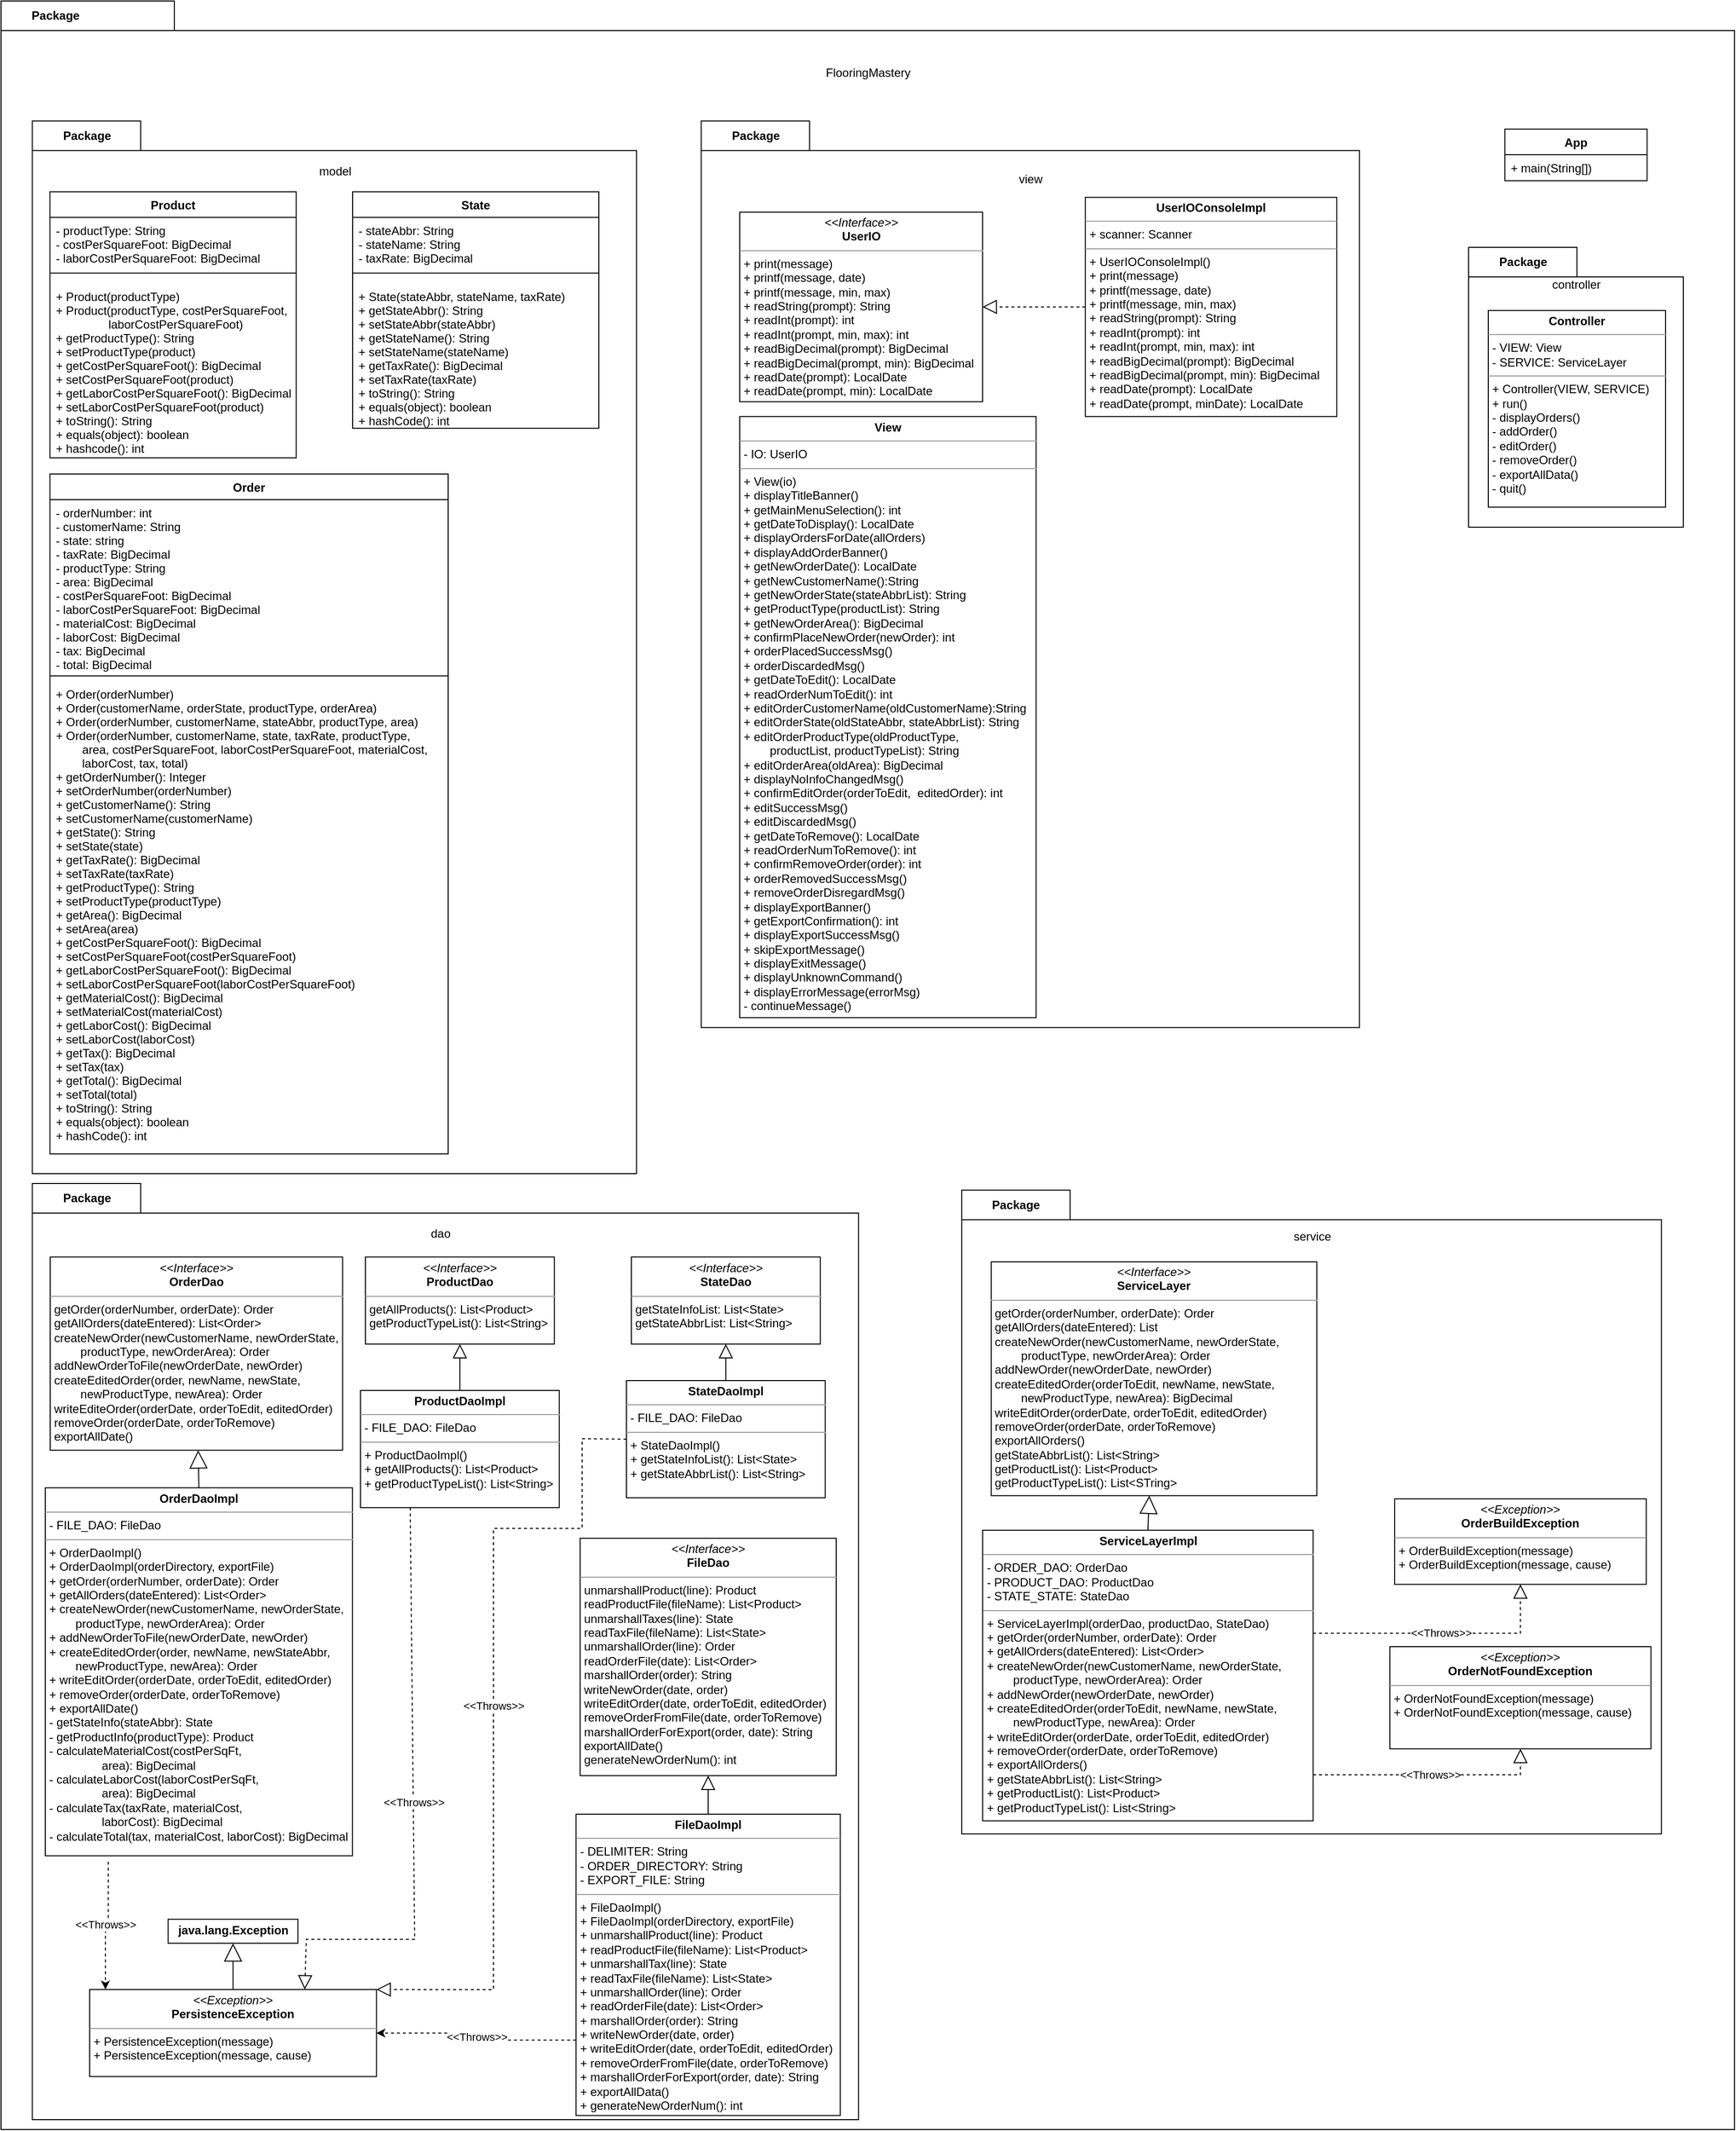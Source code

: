 <mxfile version="20.5.3" type="device"><diagram id="C5RBs43oDa-KdzZeNtuy" name="Page-1"><mxGraphModel dx="1662" dy="762" grid="1" gridSize="10" guides="1" tooltips="1" connect="1" arrows="1" fold="1" page="1" pageScale="1" pageWidth="827" pageHeight="1169" math="0" shadow="0"><root><mxCell id="WIyWlLk6GJQsqaUBKTNV-0"/><mxCell id="WIyWlLk6GJQsqaUBKTNV-1" parent="WIyWlLk6GJQsqaUBKTNV-0"/><mxCell id="1V4zjzNxMFrO4OvkbD2l-1" value="Package" style="shape=folder;fontStyle=1;tabWidth=110;tabHeight=30;tabPosition=left;html=1;boundedLbl=1;labelInHeader=1;container=1;collapsible=0;" parent="WIyWlLk6GJQsqaUBKTNV-1" vertex="1"><mxGeometry x="470" width="1760" height="2160" as="geometry"/></mxCell><mxCell id="1V4zjzNxMFrO4OvkbD2l-2" value="FlooringMastery" style="html=1;strokeColor=none;resizeWidth=1;resizeHeight=1;fillColor=none;part=1;connectable=0;allowArrows=0;deletable=0;" parent="1V4zjzNxMFrO4OvkbD2l-1" vertex="1"><mxGeometry width="1760.0" height="85.545" relative="1" as="geometry"><mxPoint y="30" as="offset"/></mxGeometry></mxCell><mxCell id="dpJBB5l33I8V3rKMYFPs-13" value="Package" style="shape=folder;fontStyle=1;tabWidth=110;tabHeight=30;tabPosition=left;html=1;boundedLbl=1;labelInHeader=1;container=1;collapsible=0;" parent="1V4zjzNxMFrO4OvkbD2l-1" vertex="1"><mxGeometry x="31.81" y="121.69" width="613.42" height="1068.31" as="geometry"/></mxCell><mxCell id="dpJBB5l33I8V3rKMYFPs-14" value="model" style="html=1;strokeColor=none;resizeWidth=1;resizeHeight=1;fillColor=none;part=1;connectable=0;allowArrows=0;deletable=0;" parent="dpJBB5l33I8V3rKMYFPs-13" vertex="1"><mxGeometry width="613.42" height="42.732" relative="1" as="geometry"><mxPoint y="30" as="offset"/></mxGeometry></mxCell><mxCell id="dpJBB5l33I8V3rKMYFPs-31" value="Order" style="swimlane;fontStyle=1;align=center;verticalAlign=top;childLayout=stackLayout;horizontal=1;startSize=26;horizontalStack=0;resizeParent=1;resizeParentMax=0;resizeLast=0;collapsible=1;marginBottom=0;" parent="dpJBB5l33I8V3rKMYFPs-13" vertex="1"><mxGeometry x="17.912" y="358.315" width="404.3" height="690.004" as="geometry"/></mxCell><mxCell id="dpJBB5l33I8V3rKMYFPs-32" value="- orderNumber: int&#10;- customerName: String&#10;- state: string&#10;- taxRate: BigDecimal&#10;- productType: String&#10;- area: BigDecimal&#10;- costPerSquareFoot: BigDecimal&#10;- laborCostPerSquareFoot: BigDecimal&#10;- materialCost: BigDecimal&#10;- laborCost: BigDecimal&#10;- tax: BigDecimal&#10;- total: BigDecimal" style="text;strokeColor=none;fillColor=none;align=left;verticalAlign=top;spacingLeft=4;spacingRight=4;overflow=hidden;rotatable=0;points=[[0,0.5],[1,0.5]];portConstraint=eastwest;" parent="dpJBB5l33I8V3rKMYFPs-31" vertex="1"><mxGeometry y="26" width="404.3" height="174" as="geometry"/></mxCell><mxCell id="dpJBB5l33I8V3rKMYFPs-33" value="" style="line;strokeWidth=1;fillColor=none;align=left;verticalAlign=middle;spacingTop=-1;spacingLeft=3;spacingRight=3;rotatable=0;labelPosition=right;points=[];portConstraint=eastwest;strokeColor=inherit;" parent="dpJBB5l33I8V3rKMYFPs-31" vertex="1"><mxGeometry y="200" width="404.3" height="9.824" as="geometry"/></mxCell><mxCell id="dpJBB5l33I8V3rKMYFPs-34" value="+ Order(orderNumber)&#10;+ Order(customerName, orderState, productType, orderArea)&#10;+ Order(orderNumber, customerName, stateAbbr, productType, area)&#10;+ Order(orderNumber, customerName, state, taxRate, productType,&#10;        area, costPerSquareFoot, laborCostPerSquareFoot, materialCost,&#10;        laborCost, tax, total)&#10;+ getOrderNumber(): Integer&#10;+ setOrderNumber(orderNumber)&#10;+ getCustomerName(): String&#10;+ setCustomerName(customerName)&#10;+ getState(): String&#10;+ setState(state)&#10;+ getTaxRate(): BigDecimal&#10;+ setTaxRate(taxRate)&#10;+ getProductType(): String&#10;+ setProductType(productType)&#10;+ getArea(): BigDecimal&#10;+ setArea(area)&#10;+ getCostPerSquareFoot(): BigDecimal&#10;+ setCostPerSquareFoot(costPerSquareFoot)&#10;+ getLaborCostPerSquareFoot(): BigDecimal&#10;+ setLaborCostPerSquareFoot(laborCostPerSquareFoot)&#10;+ getMaterialCost(): BigDecimal&#10;+ setMaterialCost(materialCost)&#10;+ getLaborCost(): BigDecimal&#10;+ setLaborCost(laborCost)&#10;+ getTax(): BigDecimal&#10;+ setTax(tax)&#10;+ getTotal(): BigDecimal&#10;+ setTotal(total)&#10;+ toString(): String&#10;+ equals(object): boolean&#10;+ hashCode(): int" style="text;strokeColor=none;fillColor=none;align=left;verticalAlign=top;spacingLeft=4;spacingRight=4;overflow=hidden;rotatable=0;points=[[0,0.5],[1,0.5]];portConstraint=eastwest;" parent="dpJBB5l33I8V3rKMYFPs-31" vertex="1"><mxGeometry y="209.824" width="404.3" height="480.18" as="geometry"/></mxCell><mxCell id="VklOxyZnxoBO349a5FuV-5" value="Product" style="swimlane;fontStyle=1;align=center;verticalAlign=top;childLayout=stackLayout;horizontal=1;startSize=26;horizontalStack=0;resizeParent=1;resizeParentMax=0;resizeLast=0;collapsible=1;marginBottom=0;" vertex="1" parent="dpJBB5l33I8V3rKMYFPs-13"><mxGeometry x="17.911" y="71.963" width="250" height="269.996" as="geometry"/></mxCell><mxCell id="VklOxyZnxoBO349a5FuV-6" value="- productType: String&#10;- costPerSquareFoot: BigDecimal&#10;- laborCostPerSquareFoot: BigDecimal" style="text;strokeColor=none;fillColor=none;align=left;verticalAlign=top;spacingLeft=4;spacingRight=4;overflow=hidden;rotatable=0;points=[[0,0.5],[1,0.5]];portConstraint=eastwest;" vertex="1" parent="VklOxyZnxoBO349a5FuV-5"><mxGeometry y="26" width="250" height="46.353" as="geometry"/></mxCell><mxCell id="VklOxyZnxoBO349a5FuV-7" value="" style="line;strokeWidth=1;fillColor=none;align=left;verticalAlign=middle;spacingTop=-1;spacingLeft=3;spacingRight=3;rotatable=0;labelPosition=right;points=[];portConstraint=eastwest;strokeColor=inherit;" vertex="1" parent="VklOxyZnxoBO349a5FuV-5"><mxGeometry y="72.353" width="250" height="20.353" as="geometry"/></mxCell><mxCell id="VklOxyZnxoBO349a5FuV-8" value="+ Product(productType)&#10;+ Product(productType, costPerSquareFoot,&#10;                laborCostPerSquareFoot)&#10;+ getProductType(): String&#10;+ setProductType(product)&#10;+ getCostPerSquareFoot(): BigDecimal&#10;+ setCostPerSquareFoot(product)&#10;+ getLaborCostPerSquareFoot(): BigDecimal&#10;+ setLaborCostPerSquareFoot(product)&#10;+ toString(): String&#10;+ equals(object): boolean&#10;+ hashcode(): int" style="text;strokeColor=none;fillColor=none;align=left;verticalAlign=top;spacingLeft=4;spacingRight=4;overflow=hidden;rotatable=0;points=[[0,0.5],[1,0.5]];portConstraint=eastwest;" vertex="1" parent="VklOxyZnxoBO349a5FuV-5"><mxGeometry y="92.706" width="250" height="177.29" as="geometry"/></mxCell><mxCell id="VklOxyZnxoBO349a5FuV-9" value="State" style="swimlane;fontStyle=1;align=center;verticalAlign=top;childLayout=stackLayout;horizontal=1;startSize=26;horizontalStack=0;resizeParent=1;resizeParentMax=0;resizeLast=0;collapsible=1;marginBottom=0;" vertex="1" parent="dpJBB5l33I8V3rKMYFPs-13"><mxGeometry x="325.193" y="71.963" width="250" height="239.996" as="geometry"/></mxCell><mxCell id="VklOxyZnxoBO349a5FuV-10" value="- stateAbbr: String&#10;- stateName: String&#10;- taxRate: BigDecimal" style="text;strokeColor=none;fillColor=none;align=left;verticalAlign=top;spacingLeft=4;spacingRight=4;overflow=hidden;rotatable=0;points=[[0,0.5],[1,0.5]];portConstraint=eastwest;" vertex="1" parent="VklOxyZnxoBO349a5FuV-9"><mxGeometry y="26" width="250" height="46.353" as="geometry"/></mxCell><mxCell id="VklOxyZnxoBO349a5FuV-11" value="" style="line;strokeWidth=1;fillColor=none;align=left;verticalAlign=middle;spacingTop=-1;spacingLeft=3;spacingRight=3;rotatable=0;labelPosition=right;points=[];portConstraint=eastwest;strokeColor=inherit;" vertex="1" parent="VklOxyZnxoBO349a5FuV-9"><mxGeometry y="72.353" width="250" height="20.353" as="geometry"/></mxCell><mxCell id="VklOxyZnxoBO349a5FuV-12" value="+ State(stateAbbr, stateName, taxRate)&#10;+ getStateAbbr(): String&#10;+ setStateAbbr(stateAbbr)&#10;+ getStateName(): String&#10;+ setStateName(stateName)&#10;+ getTaxRate(): BigDecimal&#10;+ setTaxRate(taxRate)&#10;+ toString(): String&#10;+ equals(object): boolean&#10;+ hashCode(): int" style="text;strokeColor=none;fillColor=none;align=left;verticalAlign=top;spacingLeft=4;spacingRight=4;overflow=hidden;rotatable=0;points=[[0,0.5],[1,0.5]];portConstraint=eastwest;" vertex="1" parent="VklOxyZnxoBO349a5FuV-9"><mxGeometry y="92.706" width="250" height="147.29" as="geometry"/></mxCell><mxCell id="dpJBB5l33I8V3rKMYFPs-35" value="App" style="swimlane;fontStyle=1;align=center;verticalAlign=top;childLayout=stackLayout;horizontal=1;startSize=26;horizontalStack=0;resizeParent=1;resizeParentMax=0;resizeLast=0;collapsible=1;marginBottom=0;" parent="1V4zjzNxMFrO4OvkbD2l-1" vertex="1"><mxGeometry x="1526.815" y="130.001" width="144.41" height="52.366" as="geometry"/></mxCell><mxCell id="dpJBB5l33I8V3rKMYFPs-38" value="+ main(String[])" style="text;strokeColor=none;fillColor=none;align=left;verticalAlign=top;spacingLeft=4;spacingRight=4;overflow=hidden;rotatable=0;points=[[0,0.5],[1,0.5]];portConstraint=eastwest;" parent="dpJBB5l33I8V3rKMYFPs-35" vertex="1"><mxGeometry y="26" width="144.41" height="26.366" as="geometry"/></mxCell><mxCell id="dpJBB5l33I8V3rKMYFPs-27" value="Package" style="shape=folder;fontStyle=1;tabWidth=110;tabHeight=30;tabPosition=left;html=1;boundedLbl=1;labelInHeader=1;container=1;collapsible=0;" parent="1V4zjzNxMFrO4OvkbD2l-1" vertex="1"><mxGeometry x="1490" y="250" width="218.05" height="283.94" as="geometry"/></mxCell><mxCell id="dpJBB5l33I8V3rKMYFPs-28" value="controller" style="html=1;strokeColor=none;resizeWidth=1;resizeHeight=1;fillColor=none;part=1;connectable=0;allowArrows=0;deletable=0;" parent="dpJBB5l33I8V3rKMYFPs-27" vertex="1"><mxGeometry width="218.05" height="15.558" relative="1" as="geometry"><mxPoint y="30" as="offset"/></mxGeometry></mxCell><mxCell id="1V4zjzNxMFrO4OvkbD2l-0" value="&lt;p style=&quot;margin:0px;margin-top:4px;text-align:center;&quot;&gt;&lt;b&gt;Controller&lt;/b&gt;&lt;/p&gt;&lt;hr size=&quot;1&quot;&gt;&lt;p style=&quot;margin:0px;margin-left:4px;&quot;&gt;- VIEW: View&lt;/p&gt;&lt;p style=&quot;margin:0px;margin-left:4px;&quot;&gt;- SERVICE: ServiceLayer&lt;/p&gt;&lt;hr size=&quot;1&quot;&gt;&lt;p style=&quot;margin:0px;margin-left:4px;&quot;&gt;&lt;span style=&quot;background-color: initial;&quot;&gt;+ Controller(VIEW, SERVICE)&lt;/span&gt;&lt;br&gt;&lt;/p&gt;&lt;p style=&quot;margin:0px;margin-left:4px;&quot;&gt;+ run()&lt;/p&gt;&lt;p style=&quot;margin:0px;margin-left:4px;&quot;&gt;- displayOrders()&lt;/p&gt;&lt;p style=&quot;margin:0px;margin-left:4px;&quot;&gt;- addOrder()&lt;/p&gt;&lt;p style=&quot;margin:0px;margin-left:4px;&quot;&gt;- editOrder()&lt;/p&gt;&lt;p style=&quot;margin:0px;margin-left:4px;&quot;&gt;- removeOrder()&lt;/p&gt;&lt;p style=&quot;margin:0px;margin-left:4px;&quot;&gt;- exportAllData()&lt;/p&gt;&lt;p style=&quot;margin:0px;margin-left:4px;&quot;&gt;- quit()&lt;/p&gt;" style="verticalAlign=top;align=left;overflow=fill;fontSize=12;fontFamily=Helvetica;html=1;" parent="dpJBB5l33I8V3rKMYFPs-27" vertex="1"><mxGeometry x="20" y="64.12" width="180" height="199.54" as="geometry"/></mxCell><mxCell id="dpJBB5l33I8V3rKMYFPs-25" value="Package" style="shape=folder;fontStyle=1;tabWidth=110;tabHeight=30;tabPosition=left;html=1;boundedLbl=1;labelInHeader=1;container=1;collapsible=0;" parent="1V4zjzNxMFrO4OvkbD2l-1" vertex="1"><mxGeometry x="710.887" y="121.69" width="668.354" height="920" as="geometry"/></mxCell><mxCell id="dpJBB5l33I8V3rKMYFPs-26" value="view" style="html=1;strokeColor=none;resizeWidth=1;resizeHeight=1;fillColor=none;part=1;connectable=0;allowArrows=0;deletable=0;" parent="dpJBB5l33I8V3rKMYFPs-25" vertex="1"><mxGeometry width="668.354" height="58.974" relative="1" as="geometry"><mxPoint y="30" as="offset"/></mxGeometry></mxCell><mxCell id="dpJBB5l33I8V3rKMYFPs-49" value="&lt;p style=&quot;margin:0px;margin-top:4px;text-align:center;&quot;&gt;&lt;i&gt;&amp;lt;&amp;lt;Interface&amp;gt;&amp;gt;&lt;/i&gt;&lt;br&gt;&lt;b&gt;UserIO&lt;/b&gt;&lt;/p&gt;&lt;hr size=&quot;1&quot;&gt;&lt;p style=&quot;margin:0px;margin-left:4px;&quot;&gt;+ print(message)&lt;/p&gt;&lt;p style=&quot;margin:0px;margin-left:4px;&quot;&gt;+ printf(message, date)&lt;/p&gt;&lt;p style=&quot;margin:0px;margin-left:4px;&quot;&gt;+ printf(message, min, max)&lt;/p&gt;&lt;p style=&quot;margin:0px;margin-left:4px;&quot;&gt;+ readString(prompt): String&lt;/p&gt;&lt;p style=&quot;margin:0px;margin-left:4px;&quot;&gt;+ readInt(prompt): int&lt;/p&gt;&lt;p style=&quot;margin:0px;margin-left:4px;&quot;&gt;+ readInt(prompt, min, max): int&lt;/p&gt;&lt;p style=&quot;margin:0px;margin-left:4px;&quot;&gt;+ readBigDecimal(prompt): BigDecimal&lt;/p&gt;&lt;p style=&quot;margin:0px;margin-left:4px;&quot;&gt;+ readBigDecimal(prompt, min): BigDecimal&lt;/p&gt;&lt;p style=&quot;margin:0px;margin-left:4px;&quot;&gt;+ readDate(prompt): LocalDate&lt;/p&gt;&lt;p style=&quot;margin:0px;margin-left:4px;&quot;&gt;+ readDate(prompt, min): LocalDate&lt;/p&gt;" style="verticalAlign=top;align=left;overflow=fill;fontSize=12;fontFamily=Helvetica;html=1;" parent="dpJBB5l33I8V3rKMYFPs-25" vertex="1"><mxGeometry x="39.11" y="92.59" width="246.58" height="192.41" as="geometry"/></mxCell><mxCell id="dpJBB5l33I8V3rKMYFPs-50" value="&lt;p style=&quot;margin:0px;margin-top:4px;text-align:center;&quot;&gt;&lt;b&gt;UserIOConsoleImpl&lt;/b&gt;&lt;/p&gt;&lt;hr size=&quot;1&quot;&gt;&lt;p style=&quot;margin:0px;margin-left:4px;&quot;&gt;+ scanner: Scanner&lt;/p&gt;&lt;hr size=&quot;1&quot;&gt;&lt;p style=&quot;margin:0px;margin-left:4px;&quot;&gt;+ UserIOConsoleImpl()&lt;/p&gt;&lt;p style=&quot;margin:0px;margin-left:4px;&quot;&gt;+ print(message)&lt;/p&gt;&lt;p style=&quot;margin:0px;margin-left:4px;&quot;&gt;+ printf(message, date)&lt;/p&gt;&lt;p style=&quot;margin:0px;margin-left:4px;&quot;&gt;+ printf(message, min, max)&lt;/p&gt;&lt;p style=&quot;margin:0px;margin-left:4px;&quot;&gt;+ readString(prompt): String&lt;/p&gt;&lt;p style=&quot;margin:0px;margin-left:4px;&quot;&gt;+&amp;nbsp;&lt;span style=&quot;background-color: initial;&quot;&gt;readInt(prompt): int&lt;/span&gt;&lt;/p&gt;&lt;p style=&quot;margin: 0px 0px 0px 4px;&quot;&gt;+ readInt(prompt, min, max): int&lt;/p&gt;&lt;p style=&quot;margin: 0px 0px 0px 4px;&quot;&gt;+ readBigDecimal(prompt): BigDecimal&lt;/p&gt;&lt;p style=&quot;margin: 0px 0px 0px 4px;&quot;&gt;+ readBigDecimal(prompt, min): BigDecimal&lt;/p&gt;&lt;p style=&quot;margin: 0px 0px 0px 4px;&quot;&gt;+ readDate(prompt): LocalDate&lt;/p&gt;&lt;p style=&quot;margin: 0px 0px 0px 4px;&quot;&gt;+ readDate(prompt, minDate): LocalDate&lt;/p&gt;" style="verticalAlign=top;align=left;overflow=fill;fontSize=12;fontFamily=Helvetica;html=1;" parent="dpJBB5l33I8V3rKMYFPs-25" vertex="1"><mxGeometry x="390" y="77.59" width="255.31" height="222.41" as="geometry"/></mxCell><mxCell id="dpJBB5l33I8V3rKMYFPs-51" value="&lt;p style=&quot;margin:0px;margin-top:4px;text-align:center;&quot;&gt;&lt;b&gt;View&lt;/b&gt;&lt;/p&gt;&lt;hr size=&quot;1&quot;&gt;&lt;p style=&quot;margin:0px;margin-left:4px;&quot;&gt;- IO: UserIO&lt;/p&gt;&lt;hr size=&quot;1&quot;&gt;&lt;p style=&quot;margin:0px;margin-left:4px;&quot;&gt;+ View(io)&lt;/p&gt;&lt;p style=&quot;margin:0px;margin-left:4px;&quot;&gt;+ displayTitleBanner()&lt;/p&gt;&lt;p style=&quot;margin:0px;margin-left:4px;&quot;&gt;+ getMainMenuSelection(): int&lt;/p&gt;&lt;p style=&quot;margin:0px;margin-left:4px;&quot;&gt;+ getDateToDisplay(): LocalDate&lt;/p&gt;&lt;p style=&quot;margin:0px;margin-left:4px;&quot;&gt;+ displayOrdersForDate(allOrders)&lt;/p&gt;&lt;p style=&quot;margin:0px;margin-left:4px;&quot;&gt;+ displayAddOrderBanner()&lt;/p&gt;&lt;p style=&quot;margin:0px;margin-left:4px;&quot;&gt;+ getNewOrderDate(): LocalDate&lt;/p&gt;&lt;p style=&quot;margin:0px;margin-left:4px;&quot;&gt;+ getNewCustomerName():String&lt;/p&gt;&lt;p style=&quot;margin:0px;margin-left:4px;&quot;&gt;+ getNewOrderState(stateAbbrList): String&lt;/p&gt;&lt;p style=&quot;margin:0px;margin-left:4px;&quot;&gt;+ getProductType(productList): String&lt;/p&gt;&lt;p style=&quot;margin:0px;margin-left:4px;&quot;&gt;+ getNewOrderArea(): BigDecimal&lt;/p&gt;&lt;p style=&quot;margin:0px;margin-left:4px;&quot;&gt;+ confirmPlaceNewOrder(newOrder): int&lt;/p&gt;&lt;p style=&quot;margin:0px;margin-left:4px;&quot;&gt;+ orderPlacedSuccessMsg()&lt;/p&gt;&lt;p style=&quot;margin:0px;margin-left:4px;&quot;&gt;+ orderDiscardedMsg()&lt;/p&gt;&lt;p style=&quot;margin:0px;margin-left:4px;&quot;&gt;+ getDateToEdit(): LocalDate&lt;/p&gt;&lt;p style=&quot;margin:0px;margin-left:4px;&quot;&gt;+ readOrderNumToEdit(): int&lt;/p&gt;&lt;p style=&quot;margin:0px;margin-left:4px;&quot;&gt;+ editOrderCustomerName(oldCustomerName):String&lt;/p&gt;&lt;p style=&quot;margin:0px;margin-left:4px;&quot;&gt;+ editOrderState(oldStateAbbr, stateAbbrList): String&lt;/p&gt;&lt;p style=&quot;margin:0px;margin-left:4px;&quot;&gt;+ editOrderProductType(oldProductType,&lt;/p&gt;&lt;p style=&quot;margin:0px;margin-left:4px;&quot;&gt;&lt;span style=&quot;white-space: pre;&quot;&gt;&#9;&lt;/span&gt;productList, productTypeList): String&lt;/p&gt;&lt;p style=&quot;margin:0px;margin-left:4px;&quot;&gt;+ editOrderArea(oldArea): BigDecimal&lt;/p&gt;&lt;p style=&quot;margin:0px;margin-left:4px;&quot;&gt;+ displayNoInfoChangedMsg()&lt;/p&gt;&lt;p style=&quot;margin:0px;margin-left:4px;&quot;&gt;+ confirmEditOrder(orderToEdit,&amp;nbsp; editedOrder): int&lt;/p&gt;&lt;p style=&quot;margin:0px;margin-left:4px;&quot;&gt;+ editSuccessMsg()&lt;/p&gt;&lt;p style=&quot;margin:0px;margin-left:4px;&quot;&gt;+ editDiscardedMsg()&lt;/p&gt;&lt;p style=&quot;margin:0px;margin-left:4px;&quot;&gt;+ getDateToRemove(): LocalDate&lt;/p&gt;&lt;p style=&quot;margin:0px;margin-left:4px;&quot;&gt;+ readOrderNumToRemove(): int&lt;/p&gt;&lt;p style=&quot;margin:0px;margin-left:4px;&quot;&gt;+ confirmRemoveOrder(order): int&lt;/p&gt;&lt;p style=&quot;margin:0px;margin-left:4px;&quot;&gt;+ orderRemovedSuccessMsg()&lt;/p&gt;&lt;p style=&quot;margin:0px;margin-left:4px;&quot;&gt;+ removeOrderDisregardMsg()&lt;/p&gt;&lt;p style=&quot;margin:0px;margin-left:4px;&quot;&gt;+ displayExportBanner()&lt;/p&gt;&lt;p style=&quot;margin:0px;margin-left:4px;&quot;&gt;+ getExportConfirmation(): int&lt;/p&gt;&lt;p style=&quot;margin:0px;margin-left:4px;&quot;&gt;+ displayExportSuccessMsg()&lt;/p&gt;&lt;p style=&quot;margin:0px;margin-left:4px;&quot;&gt;+ skipExportMessage()&lt;/p&gt;&lt;p style=&quot;margin:0px;margin-left:4px;&quot;&gt;+ displayExitMessage()&lt;/p&gt;&lt;p style=&quot;margin:0px;margin-left:4px;&quot;&gt;+ displayUnknownCommand()&lt;/p&gt;&lt;p style=&quot;margin:0px;margin-left:4px;&quot;&gt;+ displayErrorMessage(errorMsg)&lt;/p&gt;&lt;p style=&quot;margin:0px;margin-left:4px;&quot;&gt;- continueMessage()&lt;/p&gt;" style="verticalAlign=top;align=left;overflow=fill;fontSize=12;fontFamily=Helvetica;html=1;" parent="dpJBB5l33I8V3rKMYFPs-25" vertex="1"><mxGeometry x="39.11" y="300" width="300.89" height="610" as="geometry"/></mxCell><mxCell id="dpJBB5l33I8V3rKMYFPs-53" value="" style="endArrow=block;dashed=1;endFill=0;endSize=12;html=1;rounded=0;exitX=0;exitY=0.5;exitDx=0;exitDy=0;entryX=1;entryY=0.5;entryDx=0;entryDy=0;" parent="dpJBB5l33I8V3rKMYFPs-25" source="dpJBB5l33I8V3rKMYFPs-50" target="dpJBB5l33I8V3rKMYFPs-49" edge="1"><mxGeometry width="160" relative="1" as="geometry"><mxPoint x="167.089" y="731.282" as="sourcePoint"/><mxPoint x="308.471" y="731.282" as="targetPoint"/></mxGeometry></mxCell><mxCell id="dpJBB5l33I8V3rKMYFPs-29" value="Package" style="shape=folder;fontStyle=1;tabWidth=110;tabHeight=30;tabPosition=left;html=1;boundedLbl=1;labelInHeader=1;container=1;collapsible=0;" parent="1V4zjzNxMFrO4OvkbD2l-1" vertex="1"><mxGeometry x="975.422" y="1206.76" width="710.361" height="653.24" as="geometry"/></mxCell><mxCell id="dpJBB5l33I8V3rKMYFPs-30" value="service" style="html=1;strokeColor=none;resizeWidth=1;resizeHeight=1;fillColor=none;part=1;connectable=0;allowArrows=0;deletable=0;" parent="dpJBB5l33I8V3rKMYFPs-29" vertex="1"><mxGeometry width="710.361" height="33.499" relative="1" as="geometry"><mxPoint y="30" as="offset"/></mxGeometry></mxCell><mxCell id="eg_s5a26Er5TcP3OCNVV-35" value="&lt;p style=&quot;margin:0px;margin-top:4px;text-align:center;&quot;&gt;&lt;i&gt;&amp;lt;&amp;lt;Interface&amp;gt;&amp;gt;&lt;/i&gt;&lt;br&gt;&lt;b&gt;ServiceLayer&lt;/b&gt;&lt;/p&gt;&lt;hr size=&quot;1&quot;&gt;&lt;p style=&quot;margin:0px;margin-left:4px;&quot;&gt;getOrder(orderNumber, orderDate): Order&lt;br&gt;&lt;/p&gt;&lt;p style=&quot;margin:0px;margin-left:4px;&quot;&gt;getAllOrders(dateEntered): List&lt;/p&gt;&lt;p style=&quot;margin:0px;margin-left:4px;&quot;&gt;createNewOrder(newCustomerName, newOrderState,&lt;/p&gt;&lt;p style=&quot;margin:0px;margin-left:4px;&quot;&gt;&lt;span style=&quot;white-space: pre;&quot;&gt;&#9;&lt;/span&gt;productType, newOrderArea): Order&lt;br&gt;&lt;/p&gt;&lt;p style=&quot;margin:0px;margin-left:4px;&quot;&gt;addNewOrder(newOrderDate, newOrder)&lt;/p&gt;&lt;p style=&quot;margin:0px;margin-left:4px;&quot;&gt;createEditedOrder(orderToEdit, newName, newState,&lt;/p&gt;&lt;p style=&quot;margin:0px;margin-left:4px;&quot;&gt;&lt;span style=&quot;white-space: pre;&quot;&gt;&#9;&lt;/span&gt;newProductType, newArea): BigDecimal&lt;br&gt;&lt;/p&gt;&lt;p style=&quot;margin:0px;margin-left:4px;&quot;&gt;writeEditOrder(orderDate, orderToEdit, editedOrder)&lt;/p&gt;&lt;p style=&quot;margin:0px;margin-left:4px;&quot;&gt;removeOrder(orderDate, orderToRemove)&lt;/p&gt;&lt;p style=&quot;margin:0px;margin-left:4px;&quot;&gt;exportAllOrders()&lt;/p&gt;&lt;p style=&quot;margin:0px;margin-left:4px;&quot;&gt;getStateAbbrList(): List&amp;lt;String&amp;gt;&lt;/p&gt;&lt;p style=&quot;margin:0px;margin-left:4px;&quot;&gt;getProductList(): List&amp;lt;Product&amp;gt;&lt;/p&gt;&lt;p style=&quot;margin:0px;margin-left:4px;&quot;&gt;getProductTypeList(): List&amp;lt;STring&amp;gt;&lt;/p&gt;" style="verticalAlign=top;align=left;overflow=fill;fontSize=12;fontFamily=Helvetica;html=1;" parent="dpJBB5l33I8V3rKMYFPs-29" vertex="1"><mxGeometry x="29.931" y="72.72" width="330.551" height="237.28" as="geometry"/></mxCell><mxCell id="eg_s5a26Er5TcP3OCNVV-36" value="&lt;p style=&quot;margin:0px;margin-top:4px;text-align:center;&quot;&gt;&lt;b&gt;ServiceLayerImpl&lt;/b&gt;&lt;/p&gt;&lt;hr size=&quot;1&quot;&gt;&lt;p style=&quot;margin:0px;margin-left:4px;&quot;&gt;- ORDER_DAO: OrderDao&lt;/p&gt;&lt;p style=&quot;margin:0px;margin-left:4px;&quot;&gt;- PRODUCT_DAO: ProductDao&lt;/p&gt;&lt;p style=&quot;margin:0px;margin-left:4px;&quot;&gt;- STATE_STATE: StateDao&lt;/p&gt;&lt;hr size=&quot;1&quot;&gt;&lt;p style=&quot;margin:0px;margin-left:4px;&quot;&gt;&lt;span style=&quot;background-color: initial;&quot;&gt;+ ServiceLayerImpl(orderDao, productDao, StateDao)&lt;/span&gt;&lt;/p&gt;&lt;p style=&quot;margin:0px;margin-left:4px;&quot;&gt;+ getOrder(orderNumber, orderDate): Order&lt;/p&gt;&lt;p style=&quot;margin:0px;margin-left:4px;&quot;&gt;+ getAllOrders(dateEntered): List&amp;lt;Order&amp;gt;&lt;/p&gt;&lt;p style=&quot;margin:0px;margin-left:4px;&quot;&gt;+ createNewOrder(newCustomerName, newOrderState,&lt;/p&gt;&lt;p style=&quot;margin:0px;margin-left:4px;&quot;&gt;&lt;span style=&quot;white-space: pre;&quot;&gt;&#9;&lt;/span&gt;productType, newOrderArea): Order&lt;br&gt;&lt;/p&gt;&lt;p style=&quot;margin:0px;margin-left:4px;&quot;&gt;+ addNewOrder(newOrderDate, newOrder)&lt;/p&gt;&lt;p style=&quot;margin:0px;margin-left:4px;&quot;&gt;+ createEditedOrder(orderToEdit, newName, newState,&lt;/p&gt;&lt;p style=&quot;margin:0px;margin-left:4px;&quot;&gt;&lt;span style=&quot;white-space: pre;&quot;&gt;&#9;&lt;/span&gt;newProductType, newArea): Order&lt;br&gt;&lt;/p&gt;&lt;p style=&quot;margin:0px;margin-left:4px;&quot;&gt;+ writeEditOrder(orderDate, orderToEdit, editedOrder)&lt;/p&gt;&lt;p style=&quot;margin:0px;margin-left:4px;&quot;&gt;+ removeOrder(orderDate, orderToRemove)&lt;/p&gt;&lt;p style=&quot;margin:0px;margin-left:4px;&quot;&gt;+ exportAllOrders()&lt;/p&gt;&lt;p style=&quot;margin:0px;margin-left:4px;&quot;&gt;+ getStateAbbrList(): List&amp;lt;String&amp;gt;&lt;/p&gt;&lt;p style=&quot;margin:0px;margin-left:4px;&quot;&gt;+ getProductList(): List&amp;lt;Product&amp;gt;&lt;/p&gt;&lt;p style=&quot;margin:0px;margin-left:4px;&quot;&gt;+ getProductTypeList(): List&amp;lt;String&amp;gt;&lt;/p&gt;" style="verticalAlign=top;align=left;overflow=fill;fontSize=12;fontFamily=Helvetica;html=1;" parent="dpJBB5l33I8V3rKMYFPs-29" vertex="1"><mxGeometry x="21.205" y="345.11" width="335.545" height="294.89" as="geometry"/></mxCell><mxCell id="eg_s5a26Er5TcP3OCNVV-37" value="" style="endArrow=block;endSize=16;endFill=0;html=1;rounded=0;exitX=0.5;exitY=0;exitDx=0;exitDy=0;" parent="dpJBB5l33I8V3rKMYFPs-29" source="eg_s5a26Er5TcP3OCNVV-36" target="eg_s5a26Er5TcP3OCNVV-35" edge="1"><mxGeometry width="160" relative="1" as="geometry"><mxPoint x="516.278" y="324.108" as="sourcePoint"/><mxPoint x="516.278" y="249.199" as="targetPoint"/></mxGeometry></mxCell><mxCell id="VklOxyZnxoBO349a5FuV-0" value="&lt;p style=&quot;margin:0px;margin-top:4px;text-align:center;&quot;&gt;&lt;i&gt;&amp;lt;&amp;lt;Exception&amp;gt;&amp;gt;&lt;/i&gt;&lt;br&gt;&lt;b&gt;OrderBuildException&lt;/b&gt;&lt;br&gt;&lt;/p&gt;&lt;hr size=&quot;1&quot;&gt;&lt;p style=&quot;margin:0px;margin-left:4px;&quot;&gt;+ OrderBuildException(message)&lt;/p&gt;&lt;p style=&quot;margin:0px;margin-left:4px;&quot;&gt;+ OrderBuildException(message, cause)&lt;/p&gt;" style="verticalAlign=top;align=left;overflow=fill;fontSize=12;fontFamily=Helvetica;html=1;" vertex="1" parent="dpJBB5l33I8V3rKMYFPs-29"><mxGeometry x="439.523" y="313.24" width="255.423" height="86.76" as="geometry"/></mxCell><mxCell id="VklOxyZnxoBO349a5FuV-1" value="&lt;p style=&quot;margin:0px;margin-top:4px;text-align:center;&quot;&gt;&lt;i&gt;&amp;lt;&amp;lt;Exception&amp;gt;&amp;gt;&lt;/i&gt;&lt;br&gt;&lt;b&gt;OrderNotFoundException&lt;/b&gt;&lt;br&gt;&lt;/p&gt;&lt;hr size=&quot;1&quot;&gt;&lt;p style=&quot;margin:0px;margin-left:4px;&quot;&gt;+ OrderNotFoundException(message)&lt;/p&gt;&lt;p style=&quot;margin:0px;margin-left:4px;&quot;&gt;+ OrderNotFoundException(message, cause)&lt;/p&gt;" style="verticalAlign=top;align=left;overflow=fill;fontSize=12;fontFamily=Helvetica;html=1;" vertex="1" parent="dpJBB5l33I8V3rKMYFPs-29"><mxGeometry x="434.699" y="463.24" width="265.06" height="103.66" as="geometry"/></mxCell><mxCell id="VklOxyZnxoBO349a5FuV-3" value="&amp;lt;&amp;lt;Throws&amp;gt;&amp;gt;" style="endArrow=block;dashed=1;endFill=0;endSize=12;html=1;rounded=0;entryX=0.5;entryY=1;entryDx=0;entryDy=0;" edge="1" parent="dpJBB5l33I8V3rKMYFPs-29" target="VklOxyZnxoBO349a5FuV-1"><mxGeometry width="160" relative="1" as="geometry"><mxPoint x="356.75" y="593.24" as="sourcePoint"/><mxPoint x="526.388" y="593.24" as="targetPoint"/><Array as="points"><mxPoint x="567.229" y="593.24"/></Array></mxGeometry></mxCell><mxCell id="VklOxyZnxoBO349a5FuV-4" value="&amp;lt;&amp;lt;Throws&amp;gt;&amp;gt;" style="endArrow=block;dashed=1;endFill=0;endSize=12;html=1;rounded=0;entryX=0.5;entryY=1;entryDx=0;entryDy=0;" edge="1" parent="dpJBB5l33I8V3rKMYFPs-29" target="VklOxyZnxoBO349a5FuV-0"><mxGeometry width="160" relative="1" as="geometry"><mxPoint x="356.75" y="449.58" as="sourcePoint"/><mxPoint x="567.229" y="423.24" as="targetPoint"/><Array as="points"><mxPoint x="567.229" y="449.58"/></Array></mxGeometry></mxCell><mxCell id="dpJBB5l33I8V3rKMYFPs-15" value="Package" style="shape=folder;fontStyle=1;tabWidth=110;tabHeight=30;tabPosition=left;html=1;boundedLbl=1;labelInHeader=1;container=1;collapsible=0;" parent="1V4zjzNxMFrO4OvkbD2l-1" vertex="1"><mxGeometry x="31.81" y="1200" width="838.86" height="950" as="geometry"/></mxCell><mxCell id="dpJBB5l33I8V3rKMYFPs-16" value="dao" style="html=1;strokeColor=none;resizeWidth=1;resizeHeight=1;fillColor=none;part=1;connectable=0;allowArrows=0;deletable=0;" parent="dpJBB5l33I8V3rKMYFPs-15" vertex="1"><mxGeometry width="827.988" height="41.304" relative="1" as="geometry"><mxPoint y="30" as="offset"/></mxGeometry></mxCell><mxCell id="eg_s5a26Er5TcP3OCNVV-1" value="&lt;p style=&quot;margin:0px;margin-top:4px;text-align:center;&quot;&gt;&lt;i&gt;&amp;lt;&amp;lt;Interface&amp;gt;&amp;gt;&lt;/i&gt;&lt;br&gt;&lt;b&gt;FileDao&lt;/b&gt;&lt;/p&gt;&lt;hr size=&quot;1&quot;&gt;&lt;p style=&quot;margin:0px;margin-left:4px;&quot;&gt;unmarshallProduct(line): Product&lt;/p&gt;&lt;p style=&quot;margin:0px;margin-left:4px;&quot;&gt;readProductFile(fileName): List&amp;lt;Product&amp;gt;&lt;/p&gt;&lt;p style=&quot;margin:0px;margin-left:4px;&quot;&gt;unmarshallTaxes(line): State&lt;/p&gt;&lt;p style=&quot;margin:0px;margin-left:4px;&quot;&gt;readTaxFile(fileName): List&amp;lt;State&amp;gt;&lt;/p&gt;&lt;p style=&quot;margin:0px;margin-left:4px;&quot;&gt;unmarshallOrder(line): Order&lt;/p&gt;&lt;p style=&quot;margin:0px;margin-left:4px;&quot;&gt;readOrderFile(date): List&amp;lt;Order&amp;gt;&lt;/p&gt;&lt;p style=&quot;margin:0px;margin-left:4px;&quot;&gt;marshallOrder(order): String&lt;/p&gt;&lt;p style=&quot;margin:0px;margin-left:4px;&quot;&gt;writeNewOrder(date, order)&lt;/p&gt;&lt;p style=&quot;margin:0px;margin-left:4px;&quot;&gt;writeEditOrder(date, orderToEdit, editedOrder)&lt;/p&gt;&lt;p style=&quot;margin:0px;margin-left:4px;&quot;&gt;removeOrderFromFile(date, orderToRemove)&lt;/p&gt;&lt;p style=&quot;margin:0px;margin-left:4px;&quot;&gt;marshallOrderForExport(order, date): String&lt;/p&gt;&lt;p style=&quot;margin:0px;margin-left:4px;&quot;&gt;exportAllDate()&lt;/p&gt;&lt;p style=&quot;margin:0px;margin-left:4px;&quot;&gt;generateNewOrderNum(): int&lt;/p&gt;" style="verticalAlign=top;align=left;overflow=fill;fontSize=12;fontFamily=Helvetica;html=1;" parent="dpJBB5l33I8V3rKMYFPs-15" vertex="1"><mxGeometry x="556.16" y="360" width="260" height="240.86" as="geometry"/></mxCell><mxCell id="eg_s5a26Er5TcP3OCNVV-2" value="&lt;p style=&quot;margin:0px;margin-top:4px;text-align:center;&quot;&gt;&lt;i&gt;&amp;lt;&amp;lt;Interface&amp;gt;&amp;gt;&lt;/i&gt;&lt;br&gt;&lt;b&gt;OrderDao&lt;/b&gt;&lt;/p&gt;&lt;hr size=&quot;1&quot;&gt;&lt;p style=&quot;margin:0px;margin-left:4px;&quot;&gt;getOrder(orderNumber, orderDate): Order&lt;/p&gt;&lt;p style=&quot;margin:0px;margin-left:4px;&quot;&gt;getAllOrders(dateEntered): List&amp;lt;Order&amp;gt;&lt;/p&gt;&lt;p style=&quot;margin:0px;margin-left:4px;&quot;&gt;createNewOrder(newCustomerName, newOrderState,&lt;/p&gt;&lt;p style=&quot;margin:0px;margin-left:4px;&quot;&gt;&lt;span style=&quot;white-space: pre;&quot;&gt;&#9;&lt;/span&gt;productType, newOrderArea): Order&lt;br&gt;&lt;/p&gt;&lt;p style=&quot;margin:0px;margin-left:4px;&quot;&gt;addNewOrderToFile(newOrderDate, newOrder)&lt;/p&gt;&lt;p style=&quot;margin:0px;margin-left:4px;&quot;&gt;createEditedOrder(order, newName, newState,&lt;/p&gt;&lt;p style=&quot;margin:0px;margin-left:4px;&quot;&gt;&lt;span style=&quot;white-space: pre;&quot;&gt;&#9;&lt;/span&gt;newProductType, newArea): Order&lt;br&gt;&lt;/p&gt;&lt;p style=&quot;margin:0px;margin-left:4px;&quot;&gt;writeEditeOrder(orderDate, orderToEdit, editedOrder)&lt;/p&gt;&lt;p style=&quot;margin:0px;margin-left:4px;&quot;&gt;removeOrder(orderDate, orderToRemove)&lt;/p&gt;&lt;p style=&quot;margin:0px;margin-left:4px;&quot;&gt;exportAllDate()&lt;/p&gt;" style="verticalAlign=top;align=left;overflow=fill;fontSize=12;fontFamily=Helvetica;html=1;" parent="dpJBB5l33I8V3rKMYFPs-15" vertex="1"><mxGeometry x="18.19" y="74.578" width="296.81" height="196.108" as="geometry"/></mxCell><mxCell id="eg_s5a26Er5TcP3OCNVV-34" value="&amp;lt;&amp;lt;Throws&amp;gt;&amp;gt;" style="edgeStyle=orthogonalEdgeStyle;rounded=0;orthogonalLoop=1;jettySize=auto;html=1;exitX=0;exitY=0.75;exitDx=0;exitDy=0;entryX=1;entryY=0.5;entryDx=0;entryDy=0;dashed=1;" parent="dpJBB5l33I8V3rKMYFPs-15" source="eg_s5a26Er5TcP3OCNVV-4" target="eg_s5a26Er5TcP3OCNVV-18" edge="1"><mxGeometry relative="1" as="geometry"/></mxCell><mxCell id="eg_s5a26Er5TcP3OCNVV-4" value="&lt;p style=&quot;margin:0px;margin-top:4px;text-align:center;&quot;&gt;&lt;b&gt;FileDaoImpl&lt;/b&gt;&lt;/p&gt;&lt;hr size=&quot;1&quot;&gt;&lt;p style=&quot;margin:0px;margin-left:4px;&quot;&gt;&lt;span style=&quot;background-color: initial;&quot;&gt;- DELIMITER: String&lt;/span&gt;&lt;br&gt;&lt;/p&gt;&lt;p style=&quot;margin:0px;margin-left:4px;&quot;&gt;&lt;span style=&quot;background-color: initial;&quot;&gt;- ORDER_DIRECTORY: String&lt;/span&gt;&lt;/p&gt;&lt;p style=&quot;margin:0px;margin-left:4px;&quot;&gt;&lt;span style=&quot;background-color: initial;&quot;&gt;- EXPORT_FILE: String&lt;/span&gt;&lt;/p&gt;&lt;hr size=&quot;1&quot;&gt;&lt;p style=&quot;margin:0px;margin-left:4px;&quot;&gt;+ FileDaoImpl()&lt;/p&gt;&lt;p style=&quot;margin:0px;margin-left:4px;&quot;&gt;+ FileDaoImpl(orderDirectory, exportFile)&lt;/p&gt;&lt;p style=&quot;margin:0px;margin-left:4px;&quot;&gt;+ unmarshallProduct(line): Product&lt;/p&gt;&lt;p style=&quot;margin:0px;margin-left:4px;&quot;&gt;+ readProductFile(fileName): List&amp;lt;Product&amp;gt;&lt;/p&gt;&lt;p style=&quot;margin:0px;margin-left:4px;&quot;&gt;+ unmarshallTax(line): State&lt;/p&gt;&lt;p style=&quot;margin:0px;margin-left:4px;&quot;&gt;+ readTaxFile(fileName): List&amp;lt;State&amp;gt;&lt;/p&gt;&lt;p style=&quot;margin:0px;margin-left:4px;&quot;&gt;+ unmarshallOrder(line): Order&lt;/p&gt;&lt;p style=&quot;margin:0px;margin-left:4px;&quot;&gt;+ readOrderFile(date): List&amp;lt;Order&amp;gt;&lt;/p&gt;&lt;p style=&quot;margin:0px;margin-left:4px;&quot;&gt;+ marshallOrder(order): String&lt;/p&gt;&lt;p style=&quot;margin:0px;margin-left:4px;&quot;&gt;+ writeNewOrder(date, order)&lt;/p&gt;&lt;p style=&quot;margin:0px;margin-left:4px;&quot;&gt;+ writeEditOrder(date, orderToEdit, editedOrder)&lt;/p&gt;&lt;p style=&quot;margin:0px;margin-left:4px;&quot;&gt;+ removeOrderFromFile(date, orderToRemove)&lt;/p&gt;&lt;p style=&quot;margin:0px;margin-left:4px;&quot;&gt;+ marshallOrderForExport(order, date): String&lt;/p&gt;&lt;p style=&quot;margin:0px;margin-left:4px;&quot;&gt;+ exportAllData()&lt;/p&gt;&lt;p style=&quot;margin:0px;margin-left:4px;&quot;&gt;+ generateNewOrderNum(): int&lt;/p&gt;" style="verticalAlign=top;align=left;overflow=fill;fontSize=12;fontFamily=Helvetica;html=1;" parent="dpJBB5l33I8V3rKMYFPs-15" vertex="1"><mxGeometry x="552" y="640" width="268.33" height="305.74" as="geometry"/></mxCell><mxCell id="eg_s5a26Er5TcP3OCNVV-28" value="&amp;lt;&amp;lt;Throws&amp;gt;&amp;gt;" style="edgeStyle=orthogonalEdgeStyle;rounded=0;orthogonalLoop=1;jettySize=auto;html=1;exitX=0.205;exitY=1.016;exitDx=0;exitDy=0;entryX=0.055;entryY=0;entryDx=0;entryDy=0;dashed=1;entryPerimeter=0;exitPerimeter=0;" parent="dpJBB5l33I8V3rKMYFPs-15" source="eg_s5a26Er5TcP3OCNVV-12" target="eg_s5a26Er5TcP3OCNVV-18" edge="1"><mxGeometry relative="1" as="geometry"/></mxCell><mxCell id="eg_s5a26Er5TcP3OCNVV-12" value="&lt;p style=&quot;margin:0px;margin-top:4px;text-align:center;&quot;&gt;&lt;b&gt;OrderDaoImpl&lt;/b&gt;&lt;/p&gt;&lt;hr size=&quot;1&quot;&gt;&lt;p style=&quot;margin:0px;margin-left:4px;&quot;&gt;&lt;span style=&quot;background-color: initial;&quot;&gt;- FILE_DAO: FileDao&lt;/span&gt;&lt;br&gt;&lt;/p&gt;&lt;hr size=&quot;1&quot;&gt;&lt;p style=&quot;margin:0px;margin-left:4px;&quot;&gt;+ OrderDaoImpl()&lt;/p&gt;&lt;p style=&quot;margin:0px;margin-left:4px;&quot;&gt;+ OrderDaoImpl(orderDirectory, exportFile)&lt;/p&gt;&lt;p style=&quot;margin:0px;margin-left:4px;&quot;&gt;+ getOrder(orderNumber, orderDate): Order&lt;/p&gt;&lt;p style=&quot;margin:0px;margin-left:4px;&quot;&gt;+ getAllOrders(dateEntered): List&amp;lt;Order&amp;gt;&lt;/p&gt;&lt;p style=&quot;margin:0px;margin-left:4px;&quot;&gt;+ createNewOrder(newCustomerName, newOrderState,&lt;/p&gt;&lt;p style=&quot;margin:0px;margin-left:4px;&quot;&gt;&lt;span style=&quot;white-space: pre;&quot;&gt;&#9;&lt;/span&gt;productType, newOrderArea): Order&lt;br&gt;&lt;/p&gt;&lt;p style=&quot;margin:0px;margin-left:4px;&quot;&gt;+ addNewOrderToFile(newOrderDate, newOrder)&lt;/p&gt;&lt;p style=&quot;margin:0px;margin-left:4px;&quot;&gt;+ createEditedOrder(order, newName, newStateAbbr,&lt;/p&gt;&lt;p style=&quot;margin:0px;margin-left:4px;&quot;&gt;&lt;span style=&quot;white-space: pre;&quot;&gt;&#9;&lt;/span&gt;newProductType, newArea): Order&lt;br&gt;&lt;/p&gt;&lt;p style=&quot;margin:0px;margin-left:4px;&quot;&gt;+ writeEditOrder(orderDate, orderToEdit, editedOrder)&lt;/p&gt;&lt;p style=&quot;margin:0px;margin-left:4px;&quot;&gt;+ removeOrder(orderDate, orderToRemove)&lt;/p&gt;&lt;p style=&quot;margin:0px;margin-left:4px;&quot;&gt;+ exportAllDate()&lt;/p&gt;&lt;p style=&quot;margin:0px;margin-left:4px;&quot;&gt;- getStateInfo(stateAbbr): State&lt;/p&gt;&lt;p style=&quot;margin:0px;margin-left:4px;&quot;&gt;- getProductInfo(productType): Product&lt;/p&gt;&lt;p style=&quot;margin:0px;margin-left:4px;&quot;&gt;- calculateMaterialCost(costPerSqFt,&lt;/p&gt;&lt;p style=&quot;margin:0px;margin-left:4px;&quot;&gt;&lt;span style=&quot;white-space: pre;&quot;&gt;&#9;&lt;/span&gt;&lt;span style=&quot;white-space: pre;&quot;&gt;&#9;&lt;/span&gt;area): BigDecimal&lt;/p&gt;&lt;p style=&quot;margin:0px;margin-left:4px;&quot;&gt;- calculateLaborCost(laborCostPerSqFt,&lt;/p&gt;&lt;p style=&quot;margin:0px;margin-left:4px;&quot;&gt;&lt;span style=&quot;white-space: pre;&quot;&gt;&#9;&lt;/span&gt;&lt;span style=&quot;white-space: pre;&quot;&gt;&#9;&lt;/span&gt;area): BigDecimal&lt;/p&gt;&lt;p style=&quot;margin:0px;margin-left:4px;&quot;&gt;- calculateTax(taxRate, materialCost,&lt;/p&gt;&lt;p style=&quot;margin:0px;margin-left:4px;&quot;&gt;&lt;span style=&quot;white-space: pre;&quot;&gt;&#9;&lt;/span&gt;&lt;span style=&quot;white-space: pre;&quot;&gt;&#9;&lt;/span&gt;laborCost): BigDecimal&lt;/p&gt;&lt;p style=&quot;margin:0px;margin-left:4px;&quot;&gt;- calculateTotal(tax, materialCost, laborCost): BigDecimal&lt;/p&gt;" style="verticalAlign=top;align=left;overflow=fill;fontSize=12;fontFamily=Helvetica;html=1;" parent="dpJBB5l33I8V3rKMYFPs-15" vertex="1"><mxGeometry x="13.19" y="308.779" width="311.81" height="373.459" as="geometry"/></mxCell><mxCell id="eg_s5a26Er5TcP3OCNVV-16" value="" style="endArrow=block;endFill=0;endSize=12;html=1;rounded=0;exitX=0.5;exitY=0;exitDx=0;exitDy=0;entryX=0.5;entryY=1;entryDx=0;entryDy=0;" parent="dpJBB5l33I8V3rKMYFPs-15" source="eg_s5a26Er5TcP3OCNVV-4" target="eg_s5a26Er5TcP3OCNVV-1" edge="1"><mxGeometry width="160" relative="1" as="geometry"><mxPoint x="179.997" y="237.5" as="sourcePoint"/><mxPoint x="179.997" y="184.722" as="targetPoint"/></mxGeometry></mxCell><mxCell id="eg_s5a26Er5TcP3OCNVV-18" value="&lt;p style=&quot;margin:0px;margin-top:4px;text-align:center;&quot;&gt;&lt;i&gt;&amp;lt;&amp;lt;Exception&amp;gt;&amp;gt;&lt;/i&gt;&lt;br&gt;&lt;b&gt;PersistenceException&lt;/b&gt;&lt;br&gt;&lt;/p&gt;&lt;hr size=&quot;1&quot;&gt;&lt;p style=&quot;margin:0px;margin-left:4px;&quot;&gt;+ PersistenceException(message)&lt;/p&gt;&lt;p style=&quot;margin:0px;margin-left:4px;&quot;&gt;+ PersistenceException(message, cause)&lt;/p&gt;" style="verticalAlign=top;align=left;overflow=fill;fontSize=12;fontFamily=Helvetica;html=1;" parent="dpJBB5l33I8V3rKMYFPs-15" vertex="1"><mxGeometry x="58.2" y="817.911" width="291.19" height="88.345" as="geometry"/></mxCell><mxCell id="eg_s5a26Er5TcP3OCNVV-19" value="&lt;p style=&quot;margin:0px;margin-top:4px;text-align:center;&quot;&gt;&lt;b&gt;java.lang.Exception&lt;/b&gt;&lt;/p&gt;" style="verticalAlign=top;align=left;overflow=fill;fontSize=12;fontFamily=Helvetica;html=1;" parent="dpJBB5l33I8V3rKMYFPs-15" vertex="1"><mxGeometry x="137.89" y="746.632" width="131.81" height="24.357" as="geometry"/></mxCell><mxCell id="eg_s5a26Er5TcP3OCNVV-24" value="" style="endArrow=block;endSize=16;endFill=0;html=1;rounded=0;entryX=0.5;entryY=1;entryDx=0;entryDy=0;" parent="dpJBB5l33I8V3rKMYFPs-15" source="eg_s5a26Er5TcP3OCNVV-18" target="eg_s5a26Er5TcP3OCNVV-19" edge="1"><mxGeometry width="160" relative="1" as="geometry"><mxPoint x="108.61" y="818.056" as="sourcePoint"/><mxPoint x="396.606" y="818.056" as="targetPoint"/></mxGeometry></mxCell><mxCell id="eg_s5a26Er5TcP3OCNVV-33" value="" style="endArrow=block;endSize=16;endFill=0;html=1;rounded=0;exitX=0.5;exitY=0;exitDx=0;exitDy=0;" parent="dpJBB5l33I8V3rKMYFPs-15" source="eg_s5a26Er5TcP3OCNVV-12" target="eg_s5a26Er5TcP3OCNVV-2" edge="1"><mxGeometry width="160" relative="1" as="geometry"><mxPoint x="328.063" y="712.5" as="sourcePoint"/><mxPoint x="328.064" y="620.139" as="targetPoint"/></mxGeometry></mxCell><mxCell id="VklOxyZnxoBO349a5FuV-13" value="&lt;p style=&quot;margin:0px;margin-top:4px;text-align:center;&quot;&gt;&lt;i&gt;&amp;lt;&amp;lt;Interface&amp;gt;&amp;gt;&lt;/i&gt;&lt;br&gt;&lt;b&gt;ProductDao&lt;/b&gt;&lt;/p&gt;&lt;hr size=&quot;1&quot;&gt;&lt;p style=&quot;margin:0px;margin-left:4px;&quot;&gt;getAllProducts(): List&amp;lt;Product&amp;gt;&lt;/p&gt;&lt;p style=&quot;margin:0px;margin-left:4px;&quot;&gt;getProductTypeList(): List&amp;lt;String&amp;gt;&lt;/p&gt;" style="verticalAlign=top;align=left;overflow=fill;fontSize=12;fontFamily=Helvetica;html=1;" vertex="1" parent="dpJBB5l33I8V3rKMYFPs-15"><mxGeometry x="338.19" y="74.578" width="191.81" height="88.345" as="geometry"/></mxCell><mxCell id="VklOxyZnxoBO349a5FuV-14" value="&lt;p style=&quot;margin:0px;margin-top:4px;text-align:center;&quot;&gt;&lt;b&gt;ProductDaoImpl&lt;/b&gt;&lt;/p&gt;&lt;hr size=&quot;1&quot;&gt;&lt;p style=&quot;margin:0px;margin-left:4px;&quot;&gt;&lt;span style=&quot;background-color: initial;&quot;&gt;- FILE_DAO: FileDao&lt;/span&gt;&lt;br&gt;&lt;/p&gt;&lt;hr size=&quot;1&quot;&gt;&lt;p style=&quot;margin:0px;margin-left:4px;&quot;&gt;+ ProductDaoImpl()&lt;/p&gt;&lt;p style=&quot;margin:0px;margin-left:4px;&quot;&gt;+ getAllProducts(): List&amp;lt;Product&amp;gt;&lt;/p&gt;&lt;p style=&quot;margin:0px;margin-left:4px;&quot;&gt;+ getProductTypeList(): List&amp;lt;String&amp;gt;&lt;/p&gt;" style="verticalAlign=top;align=left;overflow=fill;fontSize=12;fontFamily=Helvetica;html=1;" vertex="1" parent="dpJBB5l33I8V3rKMYFPs-15"><mxGeometry x="333.19" y="210.004" width="201.81" height="118.893" as="geometry"/></mxCell><mxCell id="VklOxyZnxoBO349a5FuV-15" value="&amp;lt;&amp;lt;Throws&amp;gt;&amp;gt;" style="endArrow=block;dashed=1;endFill=0;endSize=12;html=1;rounded=0;exitX=0.25;exitY=1;exitDx=0;exitDy=0;entryX=0.75;entryY=0;entryDx=0;entryDy=0;" edge="1" parent="dpJBB5l33I8V3rKMYFPs-15" source="VklOxyZnxoBO349a5FuV-14" target="eg_s5a26Er5TcP3OCNVV-18"><mxGeometry width="160" relative="1" as="geometry"><mxPoint x="338.19" y="481.883" as="sourcePoint"/><mxPoint x="498.19" y="481.883" as="targetPoint"/><Array as="points"><mxPoint x="388.19" y="766.998"/><mxPoint x="278.19" y="766.998"/></Array></mxGeometry></mxCell><mxCell id="VklOxyZnxoBO349a5FuV-16" value="&lt;p style=&quot;margin:0px;margin-top:4px;text-align:center;&quot;&gt;&lt;i&gt;&amp;lt;&amp;lt;Interface&amp;gt;&amp;gt;&lt;/i&gt;&lt;br&gt;&lt;b&gt;StateDao&lt;/b&gt;&lt;/p&gt;&lt;hr size=&quot;1&quot;&gt;&lt;p style=&quot;margin:0px;margin-left:4px;&quot;&gt;getStateInfoList: List&amp;lt;State&amp;gt;&lt;/p&gt;&lt;p style=&quot;margin:0px;margin-left:4px;&quot;&gt;getStateAbbrList: List&amp;lt;String&amp;gt;&lt;/p&gt;" style="verticalAlign=top;align=left;overflow=fill;fontSize=12;fontFamily=Helvetica;html=1;" vertex="1" parent="dpJBB5l33I8V3rKMYFPs-15"><mxGeometry x="608.19" y="74.578" width="191.81" height="88.345" as="geometry"/></mxCell><mxCell id="VklOxyZnxoBO349a5FuV-18" value="" style="endArrow=block;endFill=0;endSize=12;html=1;rounded=0;exitX=0.5;exitY=0;exitDx=0;exitDy=0;entryX=0.5;entryY=1;entryDx=0;entryDy=0;" edge="1" parent="dpJBB5l33I8V3rKMYFPs-15" source="VklOxyZnxoBO349a5FuV-14" target="VklOxyZnxoBO349a5FuV-13"><mxGeometry width="160" relative="1" as="geometry"><mxPoint x="608.195" y="249.14" as="sourcePoint"/><mxPoint x="608.19" y="210" as="targetPoint"/></mxGeometry></mxCell><mxCell id="VklOxyZnxoBO349a5FuV-19" value="&lt;p style=&quot;margin:0px;margin-top:4px;text-align:center;&quot;&gt;&lt;b&gt;StateDaoImpl&lt;/b&gt;&lt;/p&gt;&lt;hr size=&quot;1&quot;&gt;&lt;p style=&quot;margin:0px;margin-left:4px;&quot;&gt;&lt;span style=&quot;background-color: initial;&quot;&gt;- FILE_DAO: FileDao&lt;/span&gt;&lt;br&gt;&lt;/p&gt;&lt;hr size=&quot;1&quot;&gt;&lt;p style=&quot;margin:0px;margin-left:4px;&quot;&gt;+ StateDaoImpl()&lt;/p&gt;&lt;p style=&quot;margin:0px;margin-left:4px;&quot;&gt;+ getStateInfoList(): List&amp;lt;State&amp;gt;&lt;/p&gt;&lt;p style=&quot;margin:0px;margin-left:4px;&quot;&gt;+ getStateAbbrList(): List&amp;lt;String&amp;gt;&lt;/p&gt;" style="verticalAlign=top;align=left;overflow=fill;fontSize=12;fontFamily=Helvetica;html=1;" vertex="1" parent="dpJBB5l33I8V3rKMYFPs-15"><mxGeometry x="603.19" y="200.004" width="201.81" height="118.893" as="geometry"/></mxCell><mxCell id="VklOxyZnxoBO349a5FuV-20" value="" style="endArrow=block;endFill=0;endSize=12;html=1;rounded=0;entryX=0.5;entryY=1;entryDx=0;entryDy=0;exitX=0.5;exitY=0;exitDx=0;exitDy=0;" edge="1" parent="dpJBB5l33I8V3rKMYFPs-15" source="VklOxyZnxoBO349a5FuV-19" target="VklOxyZnxoBO349a5FuV-16"><mxGeometry width="160" relative="1" as="geometry"><mxPoint x="699.19" y="200" as="sourcePoint"/><mxPoint x="444.095" y="172.922" as="targetPoint"/></mxGeometry></mxCell><mxCell id="VklOxyZnxoBO349a5FuV-22" value="&amp;lt;&amp;lt;Throws&amp;gt;&amp;gt;" style="endArrow=block;dashed=1;endFill=0;endSize=12;html=1;rounded=0;exitX=0;exitY=0.5;exitDx=0;exitDy=0;entryX=1;entryY=0;entryDx=0;entryDy=0;" edge="1" parent="dpJBB5l33I8V3rKMYFPs-15" source="VklOxyZnxoBO349a5FuV-19" target="eg_s5a26Er5TcP3OCNVV-18"><mxGeometry width="160" relative="1" as="geometry"><mxPoint x="393.642" y="338.897" as="sourcePoint"/><mxPoint x="286.593" y="827.911" as="targetPoint"/><Array as="points"><mxPoint x="558.19" y="259"/><mxPoint x="558.19" y="350"/><mxPoint x="468.19" y="350"/><mxPoint x="468.19" y="760"/><mxPoint x="468.19" y="818"/></Array></mxGeometry></mxCell></root></mxGraphModel></diagram></mxfile>